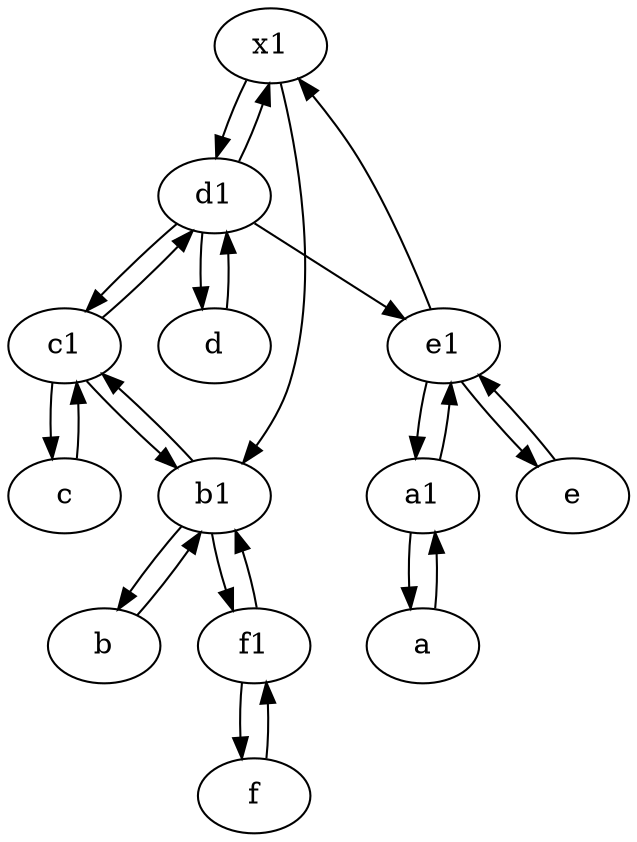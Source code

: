 digraph  {
	x1;
	c [pos="20,10!"];
	a [pos="40,10!"];
	a1 [pos="40,15!"];
	f [pos="15,45!"];
	d1 [pos="25,30!"];
	d [pos="20,30!"];
	b [pos="50,20!"];
	e1 [pos="25,45!"];
	b1 [pos="45,20!"];
	f1;
	e [pos="30,50!"];
	c1 [pos="30,15!"];
	x1 -> b1;
	b1 -> f1;
	e1 -> x1;
	f1 -> b1;
	x1 -> d1;
	c1 -> c;
	c -> c1;
	b1 -> c1;
	d1 -> x1;
	c1 -> b1;
	e1 -> e;
	d1 -> e1;
	d -> d1;
	a1 -> a;
	a -> a1;
	e -> e1;
	f1 -> f;
	e1 -> a1;
	b -> b1;
	b1 -> b;
	d1 -> c1;
	c1 -> d1;
	a1 -> e1;
	f -> f1;
	d1 -> d;

	}